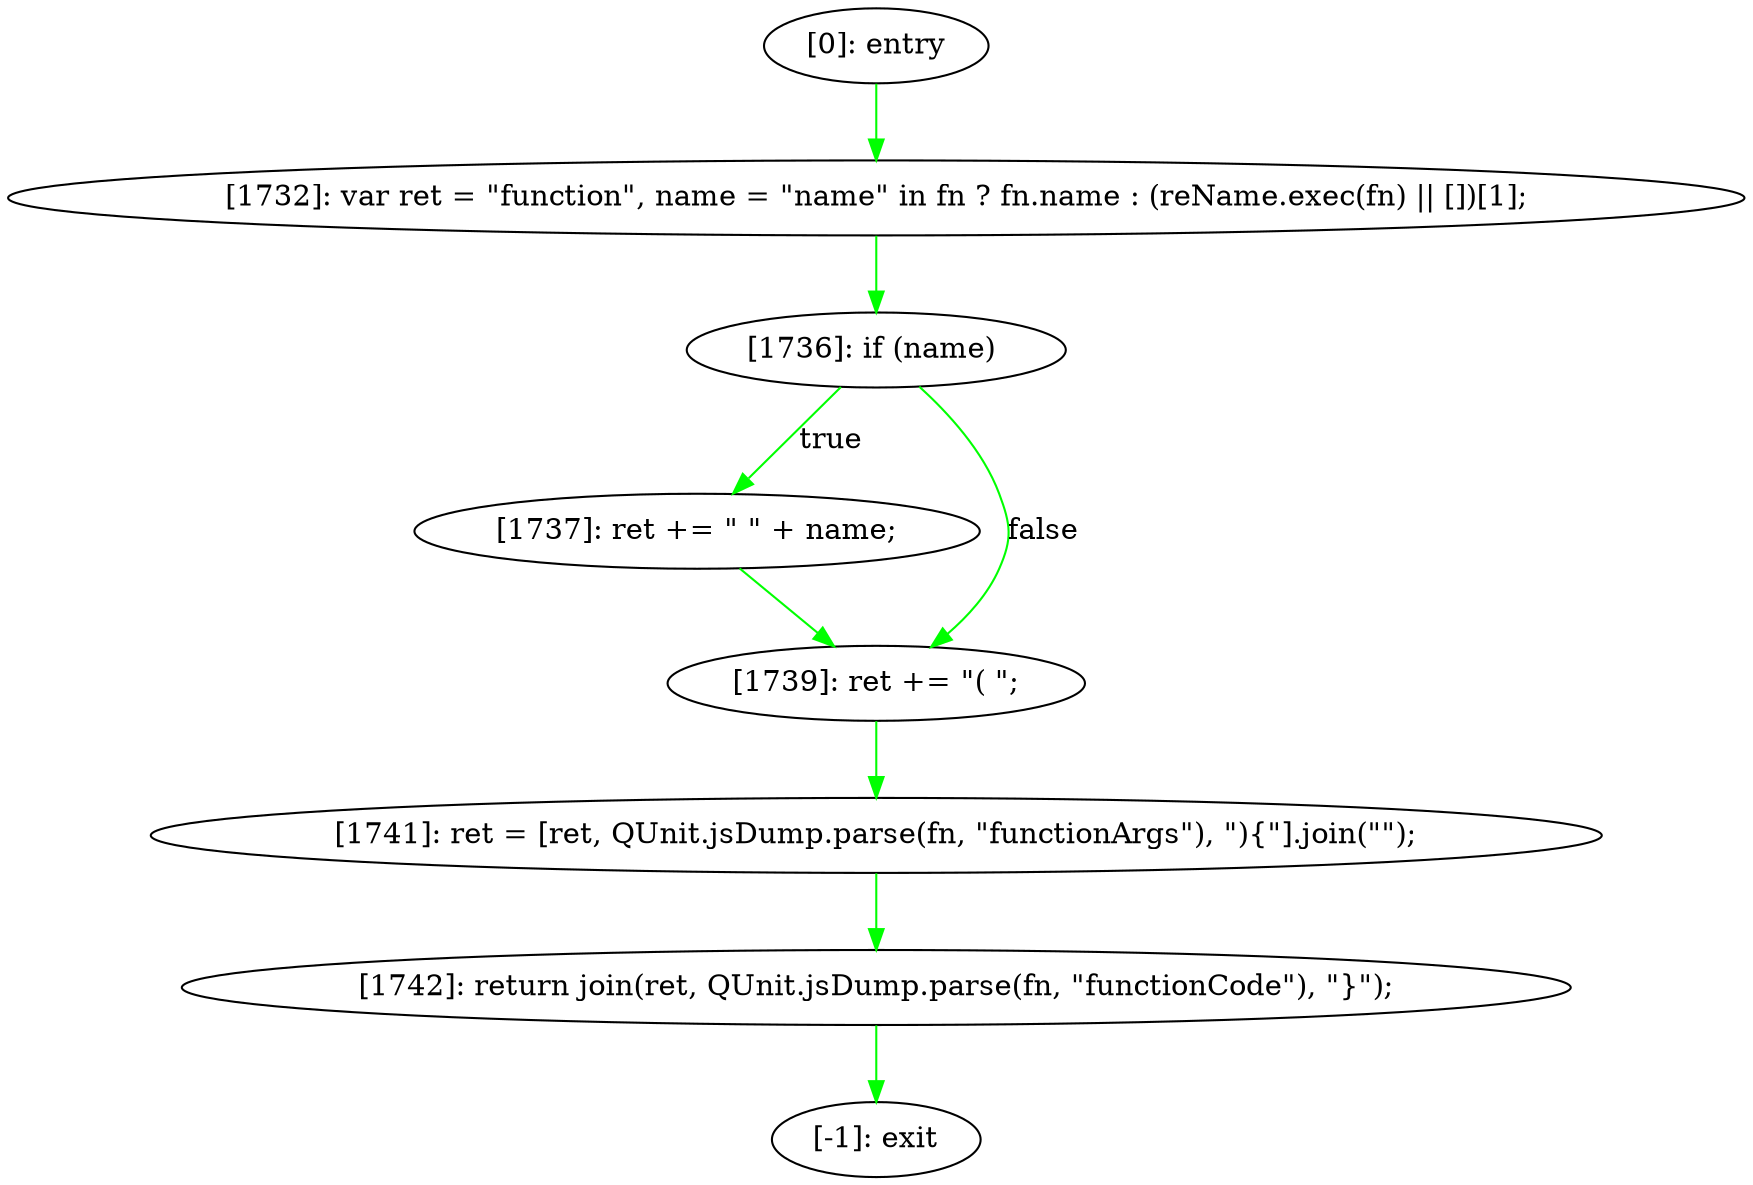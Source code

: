 digraph {
"0" [label="[1737]: ret += \" \" + name;\n"] 
"1" [label="[1739]: ret += \"( \";\n"] 
"2" [label="[1741]: ret = [ret, QUnit.jsDump.parse(fn, \"functionArgs\"), \"){\"].join(\"\");\n"] 
"3" [label="[-1]: exit"] 
"4" [label="[1742]: return join(ret, QUnit.jsDump.parse(fn, \"functionCode\"), \"}\");\n"] 
"5" [label="[0]: entry"] 
"6" [label="[1732]: var ret = \"function\", name = \"name\" in fn ? fn.name : (reName.exec(fn) || [])[1];\n"] 
"7" [label="[1736]: if (name) "] 
"0" -> "1" [label="" color="green"] 
"1" -> "2" [label="" color="green"] 
"2" -> "4" [label="" color="green"] 
"4" -> "3" [label="" color="green"] 
"5" -> "6" [label="" color="green"] 
"6" -> "7" [label="" color="green"] 
"7" -> "0" [label="true" color="green"] 
"7" -> "1" [label="false" color="green"] 
}
